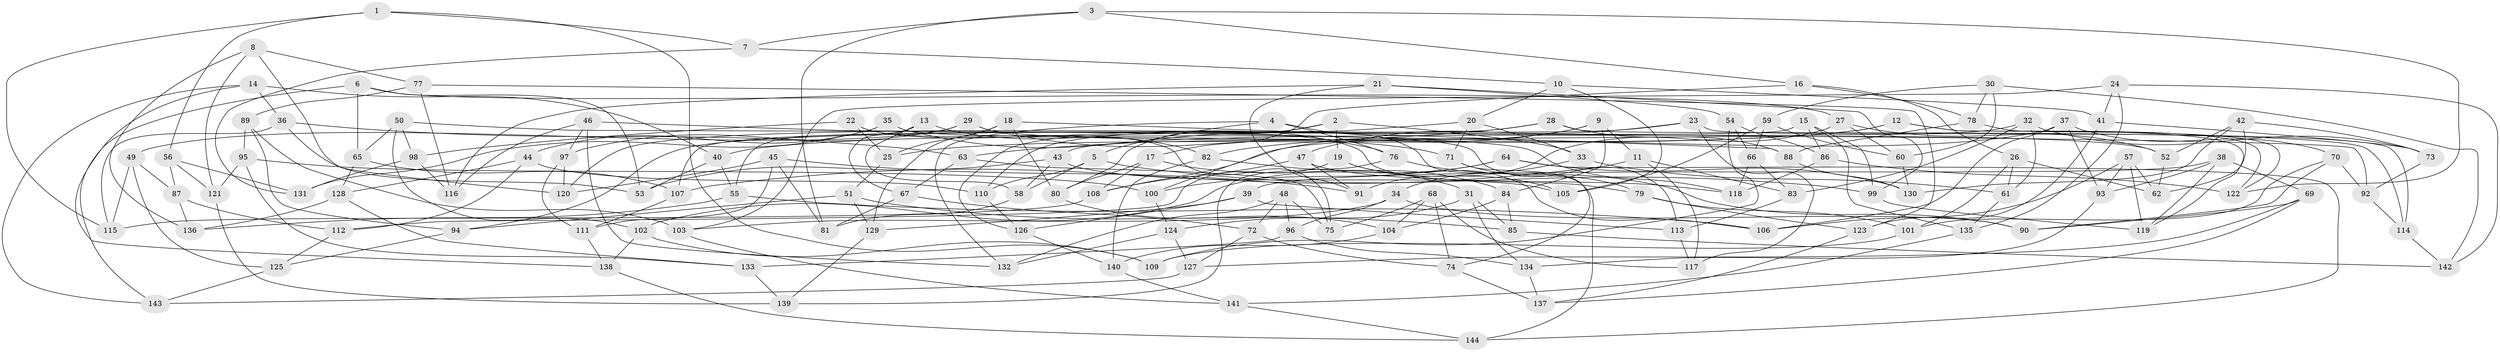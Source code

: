 // coarse degree distribution, {6: 0.5384615384615384, 4: 0.4175824175824176, 5: 0.04395604395604396}
// Generated by graph-tools (version 1.1) at 2025/52/02/27/25 19:52:34]
// undirected, 144 vertices, 288 edges
graph export_dot {
graph [start="1"]
  node [color=gray90,style=filled];
  1;
  2;
  3;
  4;
  5;
  6;
  7;
  8;
  9;
  10;
  11;
  12;
  13;
  14;
  15;
  16;
  17;
  18;
  19;
  20;
  21;
  22;
  23;
  24;
  25;
  26;
  27;
  28;
  29;
  30;
  31;
  32;
  33;
  34;
  35;
  36;
  37;
  38;
  39;
  40;
  41;
  42;
  43;
  44;
  45;
  46;
  47;
  48;
  49;
  50;
  51;
  52;
  53;
  54;
  55;
  56;
  57;
  58;
  59;
  60;
  61;
  62;
  63;
  64;
  65;
  66;
  67;
  68;
  69;
  70;
  71;
  72;
  73;
  74;
  75;
  76;
  77;
  78;
  79;
  80;
  81;
  82;
  83;
  84;
  85;
  86;
  87;
  88;
  89;
  90;
  91;
  92;
  93;
  94;
  95;
  96;
  97;
  98;
  99;
  100;
  101;
  102;
  103;
  104;
  105;
  106;
  107;
  108;
  109;
  110;
  111;
  112;
  113;
  114;
  115;
  116;
  117;
  118;
  119;
  120;
  121;
  122;
  123;
  124;
  125;
  126;
  127;
  128;
  129;
  130;
  131;
  132;
  133;
  134;
  135;
  136;
  137;
  138;
  139;
  140;
  141;
  142;
  143;
  144;
  1 -- 109;
  1 -- 56;
  1 -- 115;
  1 -- 7;
  2 -- 33;
  2 -- 80;
  2 -- 126;
  2 -- 19;
  3 -- 81;
  3 -- 16;
  3 -- 122;
  3 -- 7;
  4 -- 76;
  4 -- 5;
  4 -- 144;
  4 -- 132;
  5 -- 99;
  5 -- 58;
  5 -- 110;
  6 -- 65;
  6 -- 143;
  6 -- 27;
  6 -- 53;
  7 -- 10;
  7 -- 131;
  8 -- 120;
  8 -- 77;
  8 -- 136;
  8 -- 121;
  9 -- 100;
  9 -- 11;
  9 -- 84;
  9 -- 82;
  10 -- 105;
  10 -- 41;
  10 -- 20;
  11 -- 107;
  11 -- 83;
  11 -- 117;
  12 -- 25;
  12 -- 40;
  12 -- 119;
  12 -- 122;
  13 -- 58;
  13 -- 82;
  13 -- 67;
  13 -- 55;
  14 -- 143;
  14 -- 40;
  14 -- 138;
  14 -- 36;
  15 -- 107;
  15 -- 135;
  15 -- 99;
  15 -- 86;
  16 -- 78;
  16 -- 26;
  16 -- 17;
  17 -- 80;
  17 -- 108;
  17 -- 31;
  18 -- 88;
  18 -- 80;
  18 -- 129;
  18 -- 25;
  19 -- 105;
  19 -- 106;
  19 -- 112;
  20 -- 71;
  20 -- 110;
  20 -- 33;
  21 -- 54;
  21 -- 99;
  21 -- 91;
  21 -- 116;
  22 -- 75;
  22 -- 25;
  22 -- 79;
  22 -- 98;
  23 -- 114;
  23 -- 47;
  23 -- 94;
  23 -- 117;
  24 -- 103;
  24 -- 135;
  24 -- 142;
  24 -- 41;
  25 -- 51;
  26 -- 61;
  26 -- 62;
  26 -- 101;
  27 -- 91;
  27 -- 60;
  27 -- 52;
  28 -- 120;
  28 -- 114;
  28 -- 88;
  28 -- 63;
  29 -- 71;
  29 -- 49;
  29 -- 52;
  29 -- 97;
  30 -- 59;
  30 -- 142;
  30 -- 60;
  30 -- 78;
  31 -- 134;
  31 -- 124;
  31 -- 85;
  32 -- 43;
  32 -- 61;
  32 -- 73;
  32 -- 83;
  33 -- 34;
  33 -- 61;
  34 -- 90;
  34 -- 103;
  34 -- 96;
  35 -- 76;
  35 -- 113;
  35 -- 131;
  35 -- 44;
  36 -- 115;
  36 -- 53;
  36 -- 63;
  37 -- 106;
  37 -- 108;
  37 -- 93;
  37 -- 70;
  38 -- 93;
  38 -- 39;
  38 -- 69;
  38 -- 119;
  39 -- 129;
  39 -- 126;
  39 -- 113;
  40 -- 55;
  40 -- 53;
  41 -- 123;
  41 -- 73;
  42 -- 62;
  42 -- 52;
  42 -- 130;
  42 -- 73;
  43 -- 105;
  43 -- 58;
  43 -- 53;
  44 -- 112;
  44 -- 128;
  44 -- 110;
  45 -- 91;
  45 -- 120;
  45 -- 81;
  45 -- 111;
  46 -- 132;
  46 -- 118;
  46 -- 116;
  46 -- 97;
  47 -- 91;
  47 -- 108;
  47 -- 118;
  48 -- 72;
  48 -- 132;
  48 -- 75;
  48 -- 96;
  49 -- 87;
  49 -- 125;
  49 -- 115;
  50 -- 92;
  50 -- 98;
  50 -- 102;
  50 -- 65;
  51 -- 129;
  51 -- 94;
  51 -- 85;
  52 -- 62;
  54 -- 86;
  54 -- 66;
  54 -- 109;
  55 -- 136;
  55 -- 106;
  56 -- 87;
  56 -- 131;
  56 -- 121;
  57 -- 93;
  57 -- 106;
  57 -- 119;
  57 -- 62;
  58 -- 81;
  59 -- 105;
  59 -- 60;
  59 -- 66;
  60 -- 130;
  61 -- 135;
  63 -- 67;
  63 -- 75;
  64 -- 102;
  64 -- 130;
  64 -- 144;
  64 -- 100;
  65 -- 128;
  65 -- 107;
  66 -- 118;
  66 -- 83;
  67 -- 72;
  67 -- 81;
  68 -- 75;
  68 -- 74;
  68 -- 117;
  68 -- 104;
  69 -- 137;
  69 -- 90;
  69 -- 127;
  70 -- 92;
  70 -- 101;
  70 -- 90;
  71 -- 79;
  71 -- 74;
  72 -- 127;
  72 -- 74;
  73 -- 92;
  74 -- 137;
  76 -- 90;
  76 -- 139;
  77 -- 89;
  77 -- 123;
  77 -- 116;
  78 -- 122;
  78 -- 88;
  79 -- 123;
  79 -- 101;
  80 -- 104;
  82 -- 84;
  82 -- 140;
  83 -- 113;
  84 -- 104;
  84 -- 85;
  85 -- 142;
  86 -- 122;
  86 -- 118;
  87 -- 136;
  87 -- 112;
  88 -- 130;
  89 -- 94;
  89 -- 95;
  89 -- 103;
  92 -- 114;
  93 -- 134;
  94 -- 125;
  95 -- 133;
  95 -- 100;
  95 -- 121;
  96 -- 134;
  96 -- 133;
  97 -- 111;
  97 -- 120;
  98 -- 116;
  98 -- 131;
  99 -- 119;
  100 -- 124;
  101 -- 109;
  102 -- 109;
  102 -- 138;
  103 -- 141;
  104 -- 140;
  107 -- 111;
  108 -- 115;
  110 -- 126;
  111 -- 138;
  112 -- 125;
  113 -- 117;
  114 -- 142;
  121 -- 139;
  123 -- 137;
  124 -- 127;
  124 -- 132;
  125 -- 143;
  126 -- 140;
  127 -- 143;
  128 -- 133;
  128 -- 136;
  129 -- 139;
  133 -- 139;
  134 -- 137;
  135 -- 141;
  138 -- 144;
  140 -- 141;
  141 -- 144;
}
